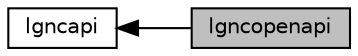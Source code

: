 digraph "lgncopenapi"
{
  edge [fontname="Helvetica",fontsize="10",labelfontname="Helvetica",labelfontsize="10"];
  node [fontname="Helvetica",fontsize="10",shape=box];
  rankdir=LR;
  Node2 [label="lgncapi",height=0.2,width=0.4,color="black", fillcolor="white", style="filled",URL="$d0/d16/group__lgncapi.html",tooltip="LGNC Open API for legacy platforms."];
  Node1 [label="lgncopenapi",height=0.2,width=0.4,color="black", fillcolor="grey75", style="filled", fontcolor="black",tooltip="LGNC Open API for legacy platforms."];
  Node2->Node1 [shape=plaintext, dir="back", style="solid"];
}
